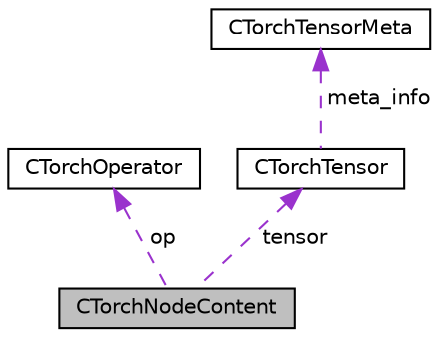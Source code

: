 digraph "CTorchNodeContent"
{
 // LATEX_PDF_SIZE
  edge [fontname="Helvetica",fontsize="10",labelfontname="Helvetica",labelfontsize="10"];
  node [fontname="Helvetica",fontsize="10",shape=record];
  Node1 [label="CTorchNodeContent",height=0.2,width=0.4,color="black", fillcolor="grey75", style="filled", fontcolor="black",tooltip=" "];
  Node2 -> Node1 [dir="back",color="darkorchid3",fontsize="10",style="dashed",label=" op" ,fontname="Helvetica"];
  Node2 [label="CTorchOperator",height=0.2,width=0.4,color="black", fillcolor="white", style="filled",URL="$structCTorchOperator.html",tooltip=" "];
  Node3 -> Node1 [dir="back",color="darkorchid3",fontsize="10",style="dashed",label=" tensor" ,fontname="Helvetica"];
  Node3 [label="CTorchTensor",height=0.2,width=0.4,color="black", fillcolor="white", style="filled",URL="$structCTorchTensor.html",tooltip=" "];
  Node4 -> Node3 [dir="back",color="darkorchid3",fontsize="10",style="dashed",label=" meta_info" ,fontname="Helvetica"];
  Node4 [label="CTorchTensorMeta",height=0.2,width=0.4,color="black", fillcolor="white", style="filled",URL="$structCTorchTensorMeta.html",tooltip=" "];
}
